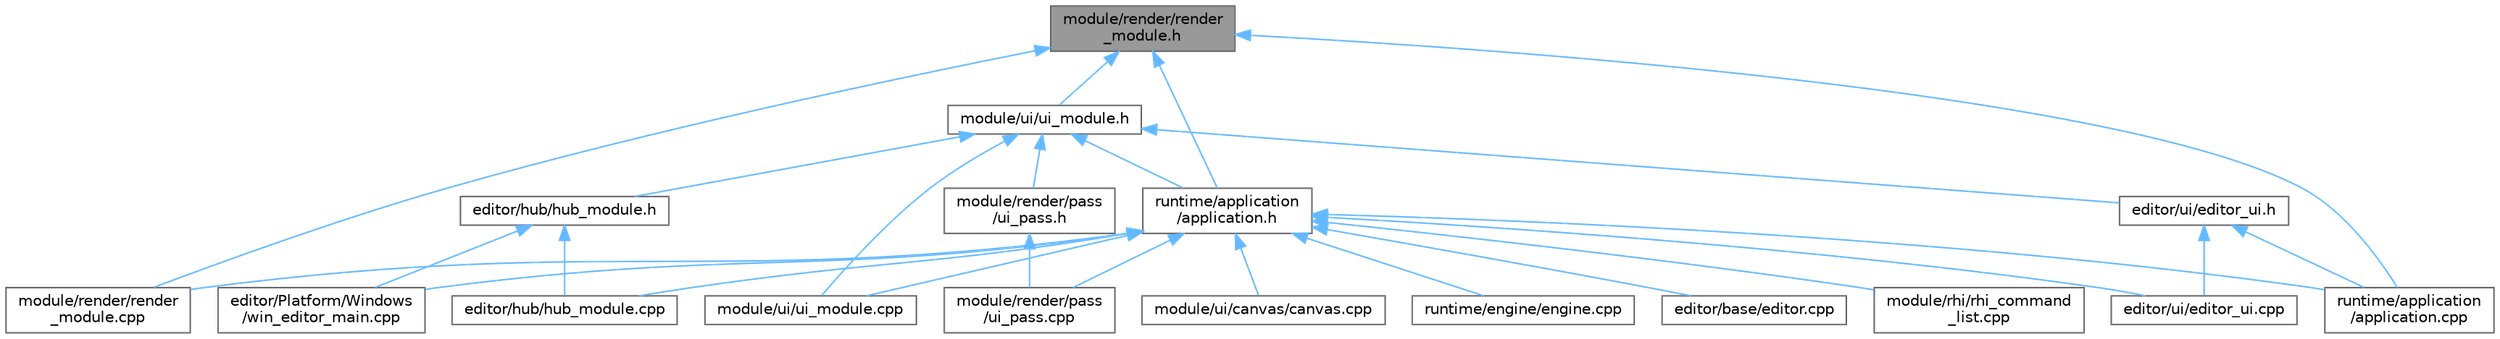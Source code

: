 digraph "module/render/render_module.h"
{
 // LATEX_PDF_SIZE
  bgcolor="transparent";
  edge [fontname=Helvetica,fontsize=10,labelfontname=Helvetica,labelfontsize=10];
  node [fontname=Helvetica,fontsize=10,shape=box,height=0.2,width=0.4];
  Node1 [id="Node000001",label="module/render/render\l_module.h",height=0.2,width=0.4,color="gray40", fillcolor="grey60", style="filled", fontcolor="black",tooltip=" "];
  Node1 -> Node2 [id="edge26_Node000001_Node000002",dir="back",color="steelblue1",style="solid",tooltip=" "];
  Node2 [id="Node000002",label="module/render/render\l_module.cpp",height=0.2,width=0.4,color="grey40", fillcolor="white", style="filled",URL="$render__module_8cpp.html",tooltip=" "];
  Node1 -> Node3 [id="edge27_Node000001_Node000003",dir="back",color="steelblue1",style="solid",tooltip=" "];
  Node3 [id="Node000003",label="module/ui/ui_module.h",height=0.2,width=0.4,color="grey40", fillcolor="white", style="filled",URL="$ui__module_8h.html",tooltip=" "];
  Node3 -> Node4 [id="edge28_Node000003_Node000004",dir="back",color="steelblue1",style="solid",tooltip=" "];
  Node4 [id="Node000004",label="editor/hub/hub_module.h",height=0.2,width=0.4,color="grey40", fillcolor="white", style="filled",URL="$hub__module_8h.html",tooltip=" "];
  Node4 -> Node5 [id="edge29_Node000004_Node000005",dir="back",color="steelblue1",style="solid",tooltip=" "];
  Node5 [id="Node000005",label="editor/Platform/Windows\l/win_editor_main.cpp",height=0.2,width=0.4,color="grey40", fillcolor="white", style="filled",URL="$win__editor__main_8cpp.html",tooltip=" "];
  Node4 -> Node6 [id="edge30_Node000004_Node000006",dir="back",color="steelblue1",style="solid",tooltip=" "];
  Node6 [id="Node000006",label="editor/hub/hub_module.cpp",height=0.2,width=0.4,color="grey40", fillcolor="white", style="filled",URL="$hub__module_8cpp.html",tooltip=" "];
  Node3 -> Node7 [id="edge31_Node000003_Node000007",dir="back",color="steelblue1",style="solid",tooltip=" "];
  Node7 [id="Node000007",label="editor/ui/editor_ui.h",height=0.2,width=0.4,color="grey40", fillcolor="white", style="filled",URL="$editor__ui_8h.html",tooltip=" "];
  Node7 -> Node8 [id="edge32_Node000007_Node000008",dir="back",color="steelblue1",style="solid",tooltip=" "];
  Node8 [id="Node000008",label="editor/ui/editor_ui.cpp",height=0.2,width=0.4,color="grey40", fillcolor="white", style="filled",URL="$editor__ui_8cpp.html",tooltip=" "];
  Node7 -> Node9 [id="edge33_Node000007_Node000009",dir="back",color="steelblue1",style="solid",tooltip=" "];
  Node9 [id="Node000009",label="runtime/application\l/application.cpp",height=0.2,width=0.4,color="grey40", fillcolor="white", style="filled",URL="$application_8cpp.html",tooltip=" "];
  Node3 -> Node10 [id="edge34_Node000003_Node000010",dir="back",color="steelblue1",style="solid",tooltip=" "];
  Node10 [id="Node000010",label="module/render/pass\l/ui_pass.h",height=0.2,width=0.4,color="grey40", fillcolor="white", style="filled",URL="$ui__pass_8h.html",tooltip=" "];
  Node10 -> Node11 [id="edge35_Node000010_Node000011",dir="back",color="steelblue1",style="solid",tooltip=" "];
  Node11 [id="Node000011",label="module/render/pass\l/ui_pass.cpp",height=0.2,width=0.4,color="grey40", fillcolor="white", style="filled",URL="$ui__pass_8cpp.html",tooltip=" "];
  Node3 -> Node12 [id="edge36_Node000003_Node000012",dir="back",color="steelblue1",style="solid",tooltip=" "];
  Node12 [id="Node000012",label="module/ui/ui_module.cpp",height=0.2,width=0.4,color="grey40", fillcolor="white", style="filled",URL="$ui__module_8cpp.html",tooltip=" "];
  Node3 -> Node13 [id="edge37_Node000003_Node000013",dir="back",color="steelblue1",style="solid",tooltip=" "];
  Node13 [id="Node000013",label="runtime/application\l/application.h",height=0.2,width=0.4,color="grey40", fillcolor="white", style="filled",URL="$application_8h.html",tooltip=" "];
  Node13 -> Node5 [id="edge38_Node000013_Node000005",dir="back",color="steelblue1",style="solid",tooltip=" "];
  Node13 -> Node14 [id="edge39_Node000013_Node000014",dir="back",color="steelblue1",style="solid",tooltip=" "];
  Node14 [id="Node000014",label="editor/base/editor.cpp",height=0.2,width=0.4,color="grey40", fillcolor="white", style="filled",URL="$editor_8cpp.html",tooltip=" "];
  Node13 -> Node6 [id="edge40_Node000013_Node000006",dir="back",color="steelblue1",style="solid",tooltip=" "];
  Node13 -> Node8 [id="edge41_Node000013_Node000008",dir="back",color="steelblue1",style="solid",tooltip=" "];
  Node13 -> Node11 [id="edge42_Node000013_Node000011",dir="back",color="steelblue1",style="solid",tooltip=" "];
  Node13 -> Node2 [id="edge43_Node000013_Node000002",dir="back",color="steelblue1",style="solid",tooltip=" "];
  Node13 -> Node15 [id="edge44_Node000013_Node000015",dir="back",color="steelblue1",style="solid",tooltip=" "];
  Node15 [id="Node000015",label="module/rhi/rhi_command\l_list.cpp",height=0.2,width=0.4,color="grey40", fillcolor="white", style="filled",URL="$rhi__command__list_8cpp.html",tooltip=" "];
  Node13 -> Node16 [id="edge45_Node000013_Node000016",dir="back",color="steelblue1",style="solid",tooltip=" "];
  Node16 [id="Node000016",label="module/ui/canvas/canvas.cpp",height=0.2,width=0.4,color="grey40", fillcolor="white", style="filled",URL="$canvas_8cpp.html",tooltip=" "];
  Node13 -> Node12 [id="edge46_Node000013_Node000012",dir="back",color="steelblue1",style="solid",tooltip=" "];
  Node13 -> Node9 [id="edge47_Node000013_Node000009",dir="back",color="steelblue1",style="solid",tooltip=" "];
  Node13 -> Node17 [id="edge48_Node000013_Node000017",dir="back",color="steelblue1",style="solid",tooltip=" "];
  Node17 [id="Node000017",label="runtime/engine/engine.cpp",height=0.2,width=0.4,color="grey40", fillcolor="white", style="filled",URL="$engine_8cpp.html",tooltip=" "];
  Node1 -> Node9 [id="edge49_Node000001_Node000009",dir="back",color="steelblue1",style="solid",tooltip=" "];
  Node1 -> Node13 [id="edge50_Node000001_Node000013",dir="back",color="steelblue1",style="solid",tooltip=" "];
}
